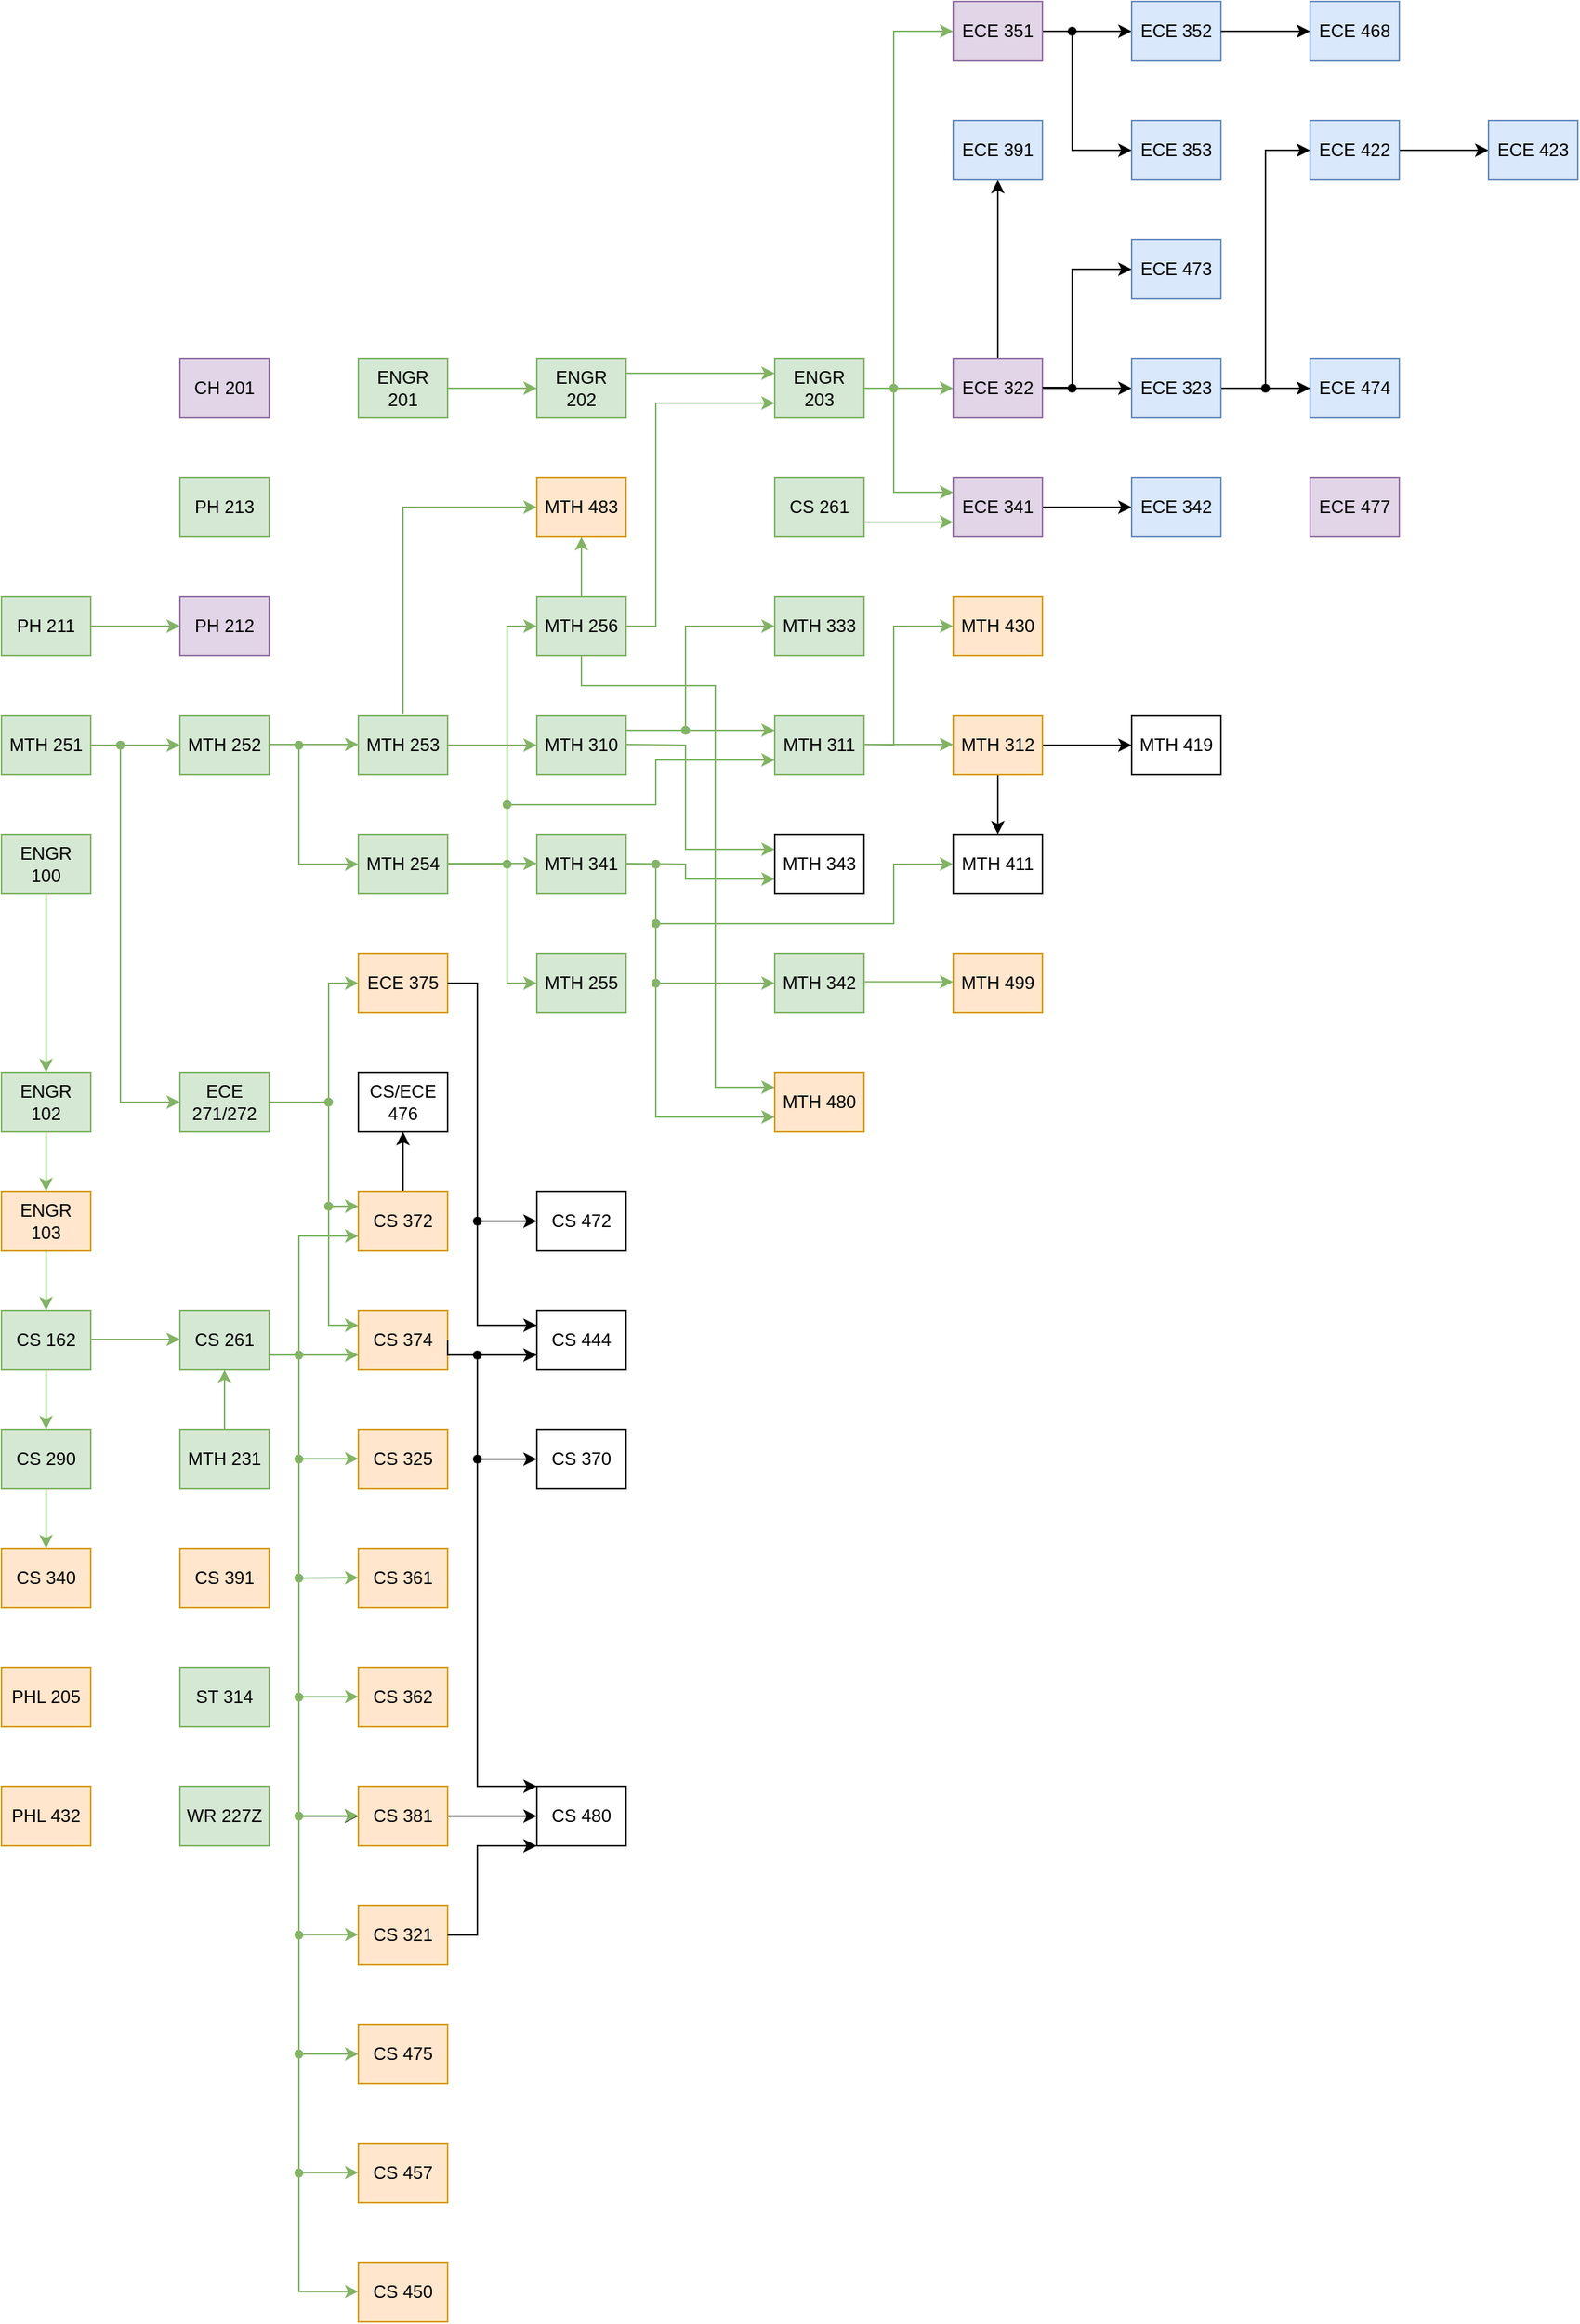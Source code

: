 <mxfile version="24.8.3">
  <diagram name="Page-1" id="l0oU_ryDuvMcpJFFtoJs">
    <mxGraphModel dx="1252" dy="1543" grid="1" gridSize="10" guides="1" tooltips="1" connect="1" arrows="1" fold="1" page="1" pageScale="1" pageWidth="850" pageHeight="1100" math="0" shadow="0">
      <root>
        <mxCell id="0" />
        <mxCell id="1" parent="0" />
        <mxCell id="pHll5_dqEuGhhgP8Clkl-1" value="" style="edgeStyle=orthogonalEdgeStyle;rounded=0;orthogonalLoop=1;jettySize=auto;html=1;fillColor=#d5e8d4;strokeColor=#82b366;" parent="1" source="pHll5_dqEuGhhgP8Clkl-2" target="pHll5_dqEuGhhgP8Clkl-41" edge="1">
          <mxGeometry relative="1" as="geometry" />
        </mxCell>
        <mxCell id="pHll5_dqEuGhhgP8Clkl-2" value="CS 162" style="rounded=0;whiteSpace=wrap;html=1;fillColor=#d5e8d4;strokeColor=#82b366;" parent="1" vertex="1">
          <mxGeometry x="120" y="560" width="60" height="40" as="geometry" />
        </mxCell>
        <mxCell id="pHll5_dqEuGhhgP8Clkl-3" value="" style="edgeStyle=orthogonalEdgeStyle;rounded=0;orthogonalLoop=1;jettySize=auto;html=1;entryX=0;entryY=0.5;entryDx=0;entryDy=0;fillColor=#d5e8d4;strokeColor=#82b366;" parent="1" source="pHll5_dqEuGhhgP8Clkl-4" target="pHll5_dqEuGhhgP8Clkl-45" edge="1">
          <mxGeometry relative="1" as="geometry">
            <Array as="points">
              <mxPoint x="340" y="420" />
              <mxPoint x="340" y="340" />
            </Array>
          </mxGeometry>
        </mxCell>
        <mxCell id="pHll5_dqEuGhhgP8Clkl-4" value="ECE 271/272" style="rounded=0;whiteSpace=wrap;html=1;fillColor=#d5e8d4;strokeColor=#82b366;" parent="1" vertex="1">
          <mxGeometry x="240" y="400" width="60" height="40" as="geometry" />
        </mxCell>
        <mxCell id="pHll5_dqEuGhhgP8Clkl-5" value="MTH 253" style="rounded=0;whiteSpace=wrap;html=1;fillColor=#d5e8d4;strokeColor=#82b366;" parent="1" vertex="1">
          <mxGeometry x="360" y="160" width="60" height="40" as="geometry" />
        </mxCell>
        <mxCell id="pHll5_dqEuGhhgP8Clkl-6" value="MTH 252" style="rounded=0;whiteSpace=wrap;html=1;fillColor=#d5e8d4;strokeColor=#82b366;" parent="1" vertex="1">
          <mxGeometry x="240" y="160" width="60" height="40" as="geometry" />
        </mxCell>
        <mxCell id="pHll5_dqEuGhhgP8Clkl-7" value="MTH 251" style="rounded=0;whiteSpace=wrap;html=1;fillColor=#d5e8d4;strokeColor=#82b366;" parent="1" vertex="1">
          <mxGeometry x="120" y="160" width="60" height="40" as="geometry" />
        </mxCell>
        <mxCell id="pHll5_dqEuGhhgP8Clkl-8" value="MTH 254" style="rounded=0;whiteSpace=wrap;html=1;fillColor=#d5e8d4;strokeColor=#82b366;" parent="1" vertex="1">
          <mxGeometry x="360" y="240" width="60" height="40" as="geometry" />
        </mxCell>
        <mxCell id="pHll5_dqEuGhhgP8Clkl-9" value="MTH 255" style="rounded=0;whiteSpace=wrap;html=1;fillColor=#d5e8d4;strokeColor=#82b366;" parent="1" vertex="1">
          <mxGeometry x="480" y="320" width="60" height="40" as="geometry" />
        </mxCell>
        <mxCell id="pHll5_dqEuGhhgP8Clkl-10" value="" style="edgeStyle=orthogonalEdgeStyle;rounded=0;orthogonalLoop=1;jettySize=auto;html=1;fillColor=#d5e8d4;strokeColor=#82b366;" parent="1" source="pHll5_dqEuGhhgP8Clkl-11" target="pHll5_dqEuGhhgP8Clkl-95" edge="1">
          <mxGeometry relative="1" as="geometry" />
        </mxCell>
        <mxCell id="pHll5_dqEuGhhgP8Clkl-11" value="&lt;div&gt;PH 211&lt;/div&gt;" style="rounded=0;whiteSpace=wrap;html=1;fillColor=#d5e8d4;strokeColor=#82b366;" parent="1" vertex="1">
          <mxGeometry x="120" y="80" width="60" height="40" as="geometry" />
        </mxCell>
        <mxCell id="pHll5_dqEuGhhgP8Clkl-12" value="&lt;div&gt;MTH 311&lt;/div&gt;" style="rounded=0;whiteSpace=wrap;html=1;fillColor=#d5e8d4;strokeColor=#82b366;" parent="1" vertex="1">
          <mxGeometry x="640" y="160" width="60" height="40" as="geometry" />
        </mxCell>
        <mxCell id="pHll5_dqEuGhhgP8Clkl-13" value="MTH 310" style="rounded=0;whiteSpace=wrap;html=1;fillColor=#d5e8d4;strokeColor=#82b366;" parent="1" vertex="1">
          <mxGeometry x="480" y="160" width="60" height="40" as="geometry" />
        </mxCell>
        <mxCell id="pHll5_dqEuGhhgP8Clkl-14" value="" style="edgeStyle=orthogonalEdgeStyle;rounded=0;orthogonalLoop=1;jettySize=auto;html=1;" parent="1" source="pHll5_dqEuGhhgP8Clkl-16" target="pHll5_dqEuGhhgP8Clkl-74" edge="1">
          <mxGeometry relative="1" as="geometry" />
        </mxCell>
        <mxCell id="pHll5_dqEuGhhgP8Clkl-15" value="" style="edgeStyle=orthogonalEdgeStyle;rounded=0;orthogonalLoop=1;jettySize=auto;html=1;" parent="1" source="pHll5_dqEuGhhgP8Clkl-16" target="pHll5_dqEuGhhgP8Clkl-76" edge="1">
          <mxGeometry relative="1" as="geometry" />
        </mxCell>
        <mxCell id="pHll5_dqEuGhhgP8Clkl-16" value="&lt;div&gt;MTH 312&lt;/div&gt;" style="rounded=0;whiteSpace=wrap;html=1;fillColor=#ffe6cc;strokeColor=#d79b00;" parent="1" vertex="1">
          <mxGeometry x="760" y="160" width="60" height="40" as="geometry" />
        </mxCell>
        <mxCell id="pHll5_dqEuGhhgP8Clkl-17" value="" style="endArrow=classic;html=1;rounded=0;exitX=1;exitY=0.5;exitDx=0;exitDy=0;entryX=0;entryY=0.5;entryDx=0;entryDy=0;fillColor=#d5e8d4;strokeColor=#82b366;" parent="1" source="pHll5_dqEuGhhgP8Clkl-7" target="pHll5_dqEuGhhgP8Clkl-6" edge="1">
          <mxGeometry width="50" height="50" relative="1" as="geometry">
            <mxPoint x="430" y="280" as="sourcePoint" />
            <mxPoint x="480" y="230" as="targetPoint" />
          </mxGeometry>
        </mxCell>
        <mxCell id="pHll5_dqEuGhhgP8Clkl-18" value="" style="endArrow=classic;html=1;rounded=0;exitX=1;exitY=0.5;exitDx=0;exitDy=0;entryX=0;entryY=0.5;entryDx=0;entryDy=0;fillColor=#d5e8d4;strokeColor=#82b366;" parent="1" edge="1">
          <mxGeometry width="50" height="50" relative="1" as="geometry">
            <mxPoint x="300" y="179.55" as="sourcePoint" />
            <mxPoint x="360" y="179.55" as="targetPoint" />
          </mxGeometry>
        </mxCell>
        <mxCell id="pHll5_dqEuGhhgP8Clkl-19" value="" style="endArrow=classic;html=1;rounded=0;entryX=0;entryY=0.5;entryDx=0;entryDy=0;fillColor=#d5e8d4;strokeColor=#82b366;" parent="1" source="pHll5_dqEuGhhgP8Clkl-133" target="pHll5_dqEuGhhgP8Clkl-8" edge="1">
          <mxGeometry width="50" height="50" relative="1" as="geometry">
            <mxPoint x="320" y="180" as="sourcePoint" />
            <mxPoint x="260" y="200" as="targetPoint" />
            <Array as="points">
              <mxPoint x="320" y="260" />
            </Array>
          </mxGeometry>
        </mxCell>
        <mxCell id="pHll5_dqEuGhhgP8Clkl-20" value="" style="endArrow=classic;html=1;rounded=0;exitX=1;exitY=0.5;exitDx=0;exitDy=0;entryX=0;entryY=0.5;entryDx=0;entryDy=0;fillColor=#d5e8d4;strokeColor=#82b366;" parent="1" target="pHll5_dqEuGhhgP8Clkl-9" edge="1">
          <mxGeometry width="50" height="50" relative="1" as="geometry">
            <mxPoint x="420" y="259.55" as="sourcePoint" />
            <mxPoint x="480" y="259.55" as="targetPoint" />
            <Array as="points">
              <mxPoint x="460" y="260" />
              <mxPoint x="460" y="340" />
            </Array>
          </mxGeometry>
        </mxCell>
        <mxCell id="pHll5_dqEuGhhgP8Clkl-21" value="" style="endArrow=classic;html=1;rounded=0;exitX=1;exitY=0.5;exitDx=0;exitDy=0;entryX=0;entryY=0.5;entryDx=0;entryDy=0;fillColor=#d5e8d4;strokeColor=#82b366;" parent="1" source="pHll5_dqEuGhhgP8Clkl-5" target="pHll5_dqEuGhhgP8Clkl-13" edge="1">
          <mxGeometry width="50" height="50" relative="1" as="geometry">
            <mxPoint x="390" y="159.09" as="sourcePoint" />
            <mxPoint x="450" y="159.09" as="targetPoint" />
          </mxGeometry>
        </mxCell>
        <mxCell id="pHll5_dqEuGhhgP8Clkl-22" value="" style="endArrow=classic;html=1;rounded=0;exitDx=0;exitDy=0;entryX=0;entryY=0.25;entryDx=0;entryDy=0;fillColor=#d5e8d4;strokeColor=#82b366;" parent="1" source="pHll5_dqEuGhhgP8Clkl-139" target="pHll5_dqEuGhhgP8Clkl-12" edge="1">
          <mxGeometry width="50" height="50" relative="1" as="geometry">
            <mxPoint x="540" y="169.55" as="sourcePoint" />
            <mxPoint x="600" y="169.55" as="targetPoint" />
          </mxGeometry>
        </mxCell>
        <mxCell id="pHll5_dqEuGhhgP8Clkl-23" value="" style="endArrow=classic;html=1;rounded=0;exitX=1;exitY=0.5;exitDx=0;exitDy=0;entryX=0;entryY=0.75;entryDx=0;entryDy=0;fillColor=#d5e8d4;strokeColor=#82b366;" parent="1" source="pHll5_dqEuGhhgP8Clkl-8" target="pHll5_dqEuGhhgP8Clkl-12" edge="1">
          <mxGeometry width="50" height="50" relative="1" as="geometry">
            <mxPoint x="430" y="259.09" as="sourcePoint" />
            <mxPoint x="490" y="259.09" as="targetPoint" />
            <Array as="points">
              <mxPoint x="460" y="260" />
              <mxPoint x="460" y="220" />
              <mxPoint x="560" y="220" />
              <mxPoint x="560" y="190" />
            </Array>
          </mxGeometry>
        </mxCell>
        <mxCell id="pHll5_dqEuGhhgP8Clkl-24" value="" style="endArrow=classic;html=1;rounded=0;exitX=1;exitY=0.5;exitDx=0;exitDy=0;entryX=0;entryY=0.5;entryDx=0;entryDy=0;fillColor=#d5e8d4;strokeColor=#82b366;" parent="1" edge="1">
          <mxGeometry width="50" height="50" relative="1" as="geometry">
            <mxPoint x="700" y="179.55" as="sourcePoint" />
            <mxPoint x="760" y="179.55" as="targetPoint" />
          </mxGeometry>
        </mxCell>
        <mxCell id="pHll5_dqEuGhhgP8Clkl-25" value="MTH 341" style="rounded=0;whiteSpace=wrap;html=1;fillColor=#d5e8d4;strokeColor=#82b366;" parent="1" vertex="1">
          <mxGeometry x="480" y="240" width="60" height="40" as="geometry" />
        </mxCell>
        <mxCell id="pHll5_dqEuGhhgP8Clkl-26" value="MTH 342" style="rounded=0;whiteSpace=wrap;html=1;fillColor=#d5e8d4;strokeColor=#82b366;" parent="1" vertex="1">
          <mxGeometry x="640" y="320" width="60" height="40" as="geometry" />
        </mxCell>
        <mxCell id="pHll5_dqEuGhhgP8Clkl-28" value="" style="endArrow=classic;html=1;rounded=0;exitX=1;exitY=0.5;exitDx=0;exitDy=0;entryX=0;entryY=0.5;entryDx=0;entryDy=0;fillColor=#d5e8d4;strokeColor=#82b366;" parent="1" edge="1">
          <mxGeometry width="50" height="50" relative="1" as="geometry">
            <mxPoint x="420" y="259.55" as="sourcePoint" />
            <mxPoint x="480" y="259.55" as="targetPoint" />
          </mxGeometry>
        </mxCell>
        <mxCell id="pHll5_dqEuGhhgP8Clkl-29" value="" style="endArrow=classic;html=1;rounded=0;exitX=1;exitY=0.5;exitDx=0;exitDy=0;entryX=0;entryY=0.75;entryDx=0;entryDy=0;fillColor=#d5e8d4;strokeColor=#82b366;" parent="1" edge="1">
          <mxGeometry width="50" height="50" relative="1" as="geometry">
            <mxPoint x="540" y="259.55" as="sourcePoint" />
            <mxPoint x="640.0" y="270" as="targetPoint" />
            <Array as="points">
              <mxPoint x="580" y="260" />
              <mxPoint x="580" y="270" />
            </Array>
          </mxGeometry>
        </mxCell>
        <mxCell id="pHll5_dqEuGhhgP8Clkl-30" value="" style="endArrow=classic;html=1;rounded=0;exitDx=0;exitDy=0;entryX=0;entryY=0.5;entryDx=0;entryDy=0;fillColor=#d5e8d4;strokeColor=#82b366;" parent="1" source="pHll5_dqEuGhhgP8Clkl-138" target="pHll5_dqEuGhhgP8Clkl-26" edge="1">
          <mxGeometry width="50" height="50" relative="1" as="geometry">
            <mxPoint x="540" y="259.55" as="sourcePoint" />
            <mxPoint x="600" y="259.55" as="targetPoint" />
            <Array as="points">
              <mxPoint x="560" y="260" />
              <mxPoint x="560" y="340" />
            </Array>
          </mxGeometry>
        </mxCell>
        <mxCell id="pHll5_dqEuGhhgP8Clkl-31" value="" style="endArrow=classic;html=1;rounded=0;exitX=1;exitY=0.5;exitDx=0;exitDy=0;entryX=0;entryY=0.25;entryDx=0;entryDy=0;fillColor=#d5e8d4;strokeColor=#82b366;" parent="1" edge="1">
          <mxGeometry width="50" height="50" relative="1" as="geometry">
            <mxPoint x="540" y="179.55" as="sourcePoint" />
            <mxPoint x="640.0" y="250" as="targetPoint" />
            <Array as="points">
              <mxPoint x="580" y="180" />
              <mxPoint x="580" y="250" />
            </Array>
          </mxGeometry>
        </mxCell>
        <mxCell id="pHll5_dqEuGhhgP8Clkl-32" value="" style="endArrow=classic;html=1;rounded=0;exitX=1;exitY=0.25;exitDx=0;exitDy=0;entryX=0;entryY=0.5;entryDx=0;entryDy=0;fillColor=#d5e8d4;strokeColor=#82b366;" parent="1" source="pHll5_dqEuGhhgP8Clkl-13" target="pHll5_dqEuGhhgP8Clkl-33" edge="1">
          <mxGeometry width="50" height="50" relative="1" as="geometry">
            <mxPoint x="540" y="99.55" as="sourcePoint" />
            <mxPoint x="600" y="99.55" as="targetPoint" />
            <Array as="points">
              <mxPoint x="580" y="170" />
              <mxPoint x="580" y="100" />
            </Array>
          </mxGeometry>
        </mxCell>
        <mxCell id="pHll5_dqEuGhhgP8Clkl-33" value="MTH 333" style="rounded=0;whiteSpace=wrap;html=1;fillColor=#d5e8d4;strokeColor=#82b366;" parent="1" vertex="1">
          <mxGeometry x="640" y="80" width="60" height="40" as="geometry" />
        </mxCell>
        <mxCell id="pHll5_dqEuGhhgP8Clkl-34" value="ENGR 100" style="rounded=0;whiteSpace=wrap;html=1;fillColor=#d5e8d4;strokeColor=#82b366;" parent="1" vertex="1">
          <mxGeometry x="120" y="240" width="60" height="40" as="geometry" />
        </mxCell>
        <mxCell id="pHll5_dqEuGhhgP8Clkl-35" value="ENGR 102" style="rounded=0;whiteSpace=wrap;html=1;fillColor=#d5e8d4;strokeColor=#82b366;" parent="1" vertex="1">
          <mxGeometry x="120" y="400" width="60" height="40" as="geometry" />
        </mxCell>
        <mxCell id="pHll5_dqEuGhhgP8Clkl-36" value="ENGR 103" style="rounded=0;whiteSpace=wrap;html=1;fillColor=#ffe6cc;strokeColor=#d79b00;" parent="1" vertex="1">
          <mxGeometry x="120" y="480" width="60" height="40" as="geometry" />
        </mxCell>
        <mxCell id="pHll5_dqEuGhhgP8Clkl-37" value="" style="endArrow=classic;html=1;rounded=0;exitX=0.5;exitY=1;exitDx=0;exitDy=0;entryX=0.5;entryY=0;entryDx=0;entryDy=0;fillColor=#d5e8d4;strokeColor=#82b366;" parent="1" source="pHll5_dqEuGhhgP8Clkl-34" target="pHll5_dqEuGhhgP8Clkl-35" edge="1">
          <mxGeometry width="50" height="50" relative="1" as="geometry">
            <mxPoint x="240" y="330" as="sourcePoint" />
            <mxPoint x="290" y="280" as="targetPoint" />
          </mxGeometry>
        </mxCell>
        <mxCell id="pHll5_dqEuGhhgP8Clkl-38" value="" style="endArrow=classic;html=1;rounded=0;exitX=0.5;exitY=1;exitDx=0;exitDy=0;entryX=0.5;entryY=0;entryDx=0;entryDy=0;fillColor=#d5e8d4;strokeColor=#82b366;" parent="1" source="pHll5_dqEuGhhgP8Clkl-35" target="pHll5_dqEuGhhgP8Clkl-36" edge="1">
          <mxGeometry width="50" height="50" relative="1" as="geometry">
            <mxPoint x="180" y="410" as="sourcePoint" />
            <mxPoint x="180" y="450" as="targetPoint" />
          </mxGeometry>
        </mxCell>
        <mxCell id="pHll5_dqEuGhhgP8Clkl-39" value="" style="endArrow=classic;html=1;rounded=0;exitX=0.5;exitY=1;exitDx=0;exitDy=0;entryX=0.5;entryY=0;entryDx=0;entryDy=0;fillColor=#d5e8d4;strokeColor=#82b366;" parent="1" source="pHll5_dqEuGhhgP8Clkl-36" target="pHll5_dqEuGhhgP8Clkl-2" edge="1">
          <mxGeometry width="50" height="50" relative="1" as="geometry">
            <mxPoint x="180" y="500" as="sourcePoint" />
            <mxPoint x="180" y="540" as="targetPoint" />
          </mxGeometry>
        </mxCell>
        <mxCell id="pHll5_dqEuGhhgP8Clkl-40" value="" style="edgeStyle=orthogonalEdgeStyle;rounded=0;orthogonalLoop=1;jettySize=auto;html=1;fillColor=#d5e8d4;strokeColor=#82b366;" parent="1" source="pHll5_dqEuGhhgP8Clkl-41" target="pHll5_dqEuGhhgP8Clkl-47" edge="1">
          <mxGeometry relative="1" as="geometry" />
        </mxCell>
        <mxCell id="pHll5_dqEuGhhgP8Clkl-41" value="CS 290" style="rounded=0;whiteSpace=wrap;html=1;fillColor=#d5e8d4;strokeColor=#82b366;" parent="1" vertex="1">
          <mxGeometry x="120" y="640" width="60" height="40" as="geometry" />
        </mxCell>
        <mxCell id="pHll5_dqEuGhhgP8Clkl-42" value="CS 261" style="rounded=0;whiteSpace=wrap;html=1;fillColor=#d5e8d4;strokeColor=#82b366;" parent="1" vertex="1">
          <mxGeometry x="240" y="560" width="60" height="40" as="geometry" />
        </mxCell>
        <mxCell id="pHll5_dqEuGhhgP8Clkl-43" value="" style="endArrow=classic;html=1;rounded=0;exitX=0.5;exitY=1;exitDx=0;exitDy=0;entryX=0;entryY=0.5;entryDx=0;entryDy=0;fillColor=#d5e8d4;strokeColor=#82b366;" parent="1" edge="1">
          <mxGeometry width="50" height="50" relative="1" as="geometry">
            <mxPoint x="180" y="579.55" as="sourcePoint" />
            <mxPoint x="240" y="579.55" as="targetPoint" />
          </mxGeometry>
        </mxCell>
        <mxCell id="pHll5_dqEuGhhgP8Clkl-44" value="" style="endArrow=classic;html=1;rounded=0;exitDx=0;exitDy=0;entryX=0;entryY=0.5;entryDx=0;entryDy=0;fillColor=#d5e8d4;strokeColor=#82b366;" parent="1" source="pHll5_dqEuGhhgP8Clkl-140" target="pHll5_dqEuGhhgP8Clkl-4" edge="1">
          <mxGeometry width="50" height="50" relative="1" as="geometry">
            <mxPoint x="180" y="179.55" as="sourcePoint" />
            <mxPoint x="240" y="179.55" as="targetPoint" />
            <Array as="points">
              <mxPoint x="200" y="180" />
              <mxPoint x="200" y="420" />
            </Array>
          </mxGeometry>
        </mxCell>
        <mxCell id="pHll5_dqEuGhhgP8Clkl-45" value="ECE 375" style="rounded=0;whiteSpace=wrap;html=1;fillColor=#ffe6cc;strokeColor=#d79b00;" parent="1" vertex="1">
          <mxGeometry x="360" y="320" width="60" height="40" as="geometry" />
        </mxCell>
        <mxCell id="pHll5_dqEuGhhgP8Clkl-46" value="MTH 231" style="rounded=0;whiteSpace=wrap;html=1;fillColor=#d5e8d4;strokeColor=#82b366;" parent="1" vertex="1">
          <mxGeometry x="240" y="640" width="60" height="40" as="geometry" />
        </mxCell>
        <mxCell id="pHll5_dqEuGhhgP8Clkl-47" value="&lt;div&gt;CS 340&lt;/div&gt;" style="rounded=0;whiteSpace=wrap;html=1;fillColor=#ffe6cc;strokeColor=#d79b00;" parent="1" vertex="1">
          <mxGeometry x="120" y="720" width="60" height="40" as="geometry" />
        </mxCell>
        <mxCell id="pHll5_dqEuGhhgP8Clkl-48" value="&lt;div&gt;CS 325&lt;/div&gt;" style="rounded=0;whiteSpace=wrap;html=1;fillColor=#ffe6cc;strokeColor=#d79b00;" parent="1" vertex="1">
          <mxGeometry x="360" y="640" width="60" height="40" as="geometry" />
        </mxCell>
        <mxCell id="pHll5_dqEuGhhgP8Clkl-49" value="" style="edgeStyle=orthogonalEdgeStyle;rounded=0;orthogonalLoop=1;jettySize=auto;html=1;" parent="1" source="pHll5_dqEuGhhgP8Clkl-50" target="pHll5_dqEuGhhgP8Clkl-55" edge="1">
          <mxGeometry relative="1" as="geometry">
            <Array as="points">
              <mxPoint x="470" y="590" />
              <mxPoint x="470" y="590" />
            </Array>
          </mxGeometry>
        </mxCell>
        <mxCell id="pHll5_dqEuGhhgP8Clkl-50" value="&lt;div&gt;CS 374&lt;/div&gt;" style="rounded=0;whiteSpace=wrap;html=1;fillColor=#ffe6cc;strokeColor=#d79b00;" parent="1" vertex="1">
          <mxGeometry x="360" y="560" width="60" height="40" as="geometry" />
        </mxCell>
        <mxCell id="pHll5_dqEuGhhgP8Clkl-51" value="" style="endArrow=classic;html=1;rounded=0;exitDx=0;exitDy=0;entryX=0;entryY=0.25;entryDx=0;entryDy=0;fillColor=#d5e8d4;strokeColor=#82b366;" parent="1" source="pHll5_dqEuGhhgP8Clkl-167" target="pHll5_dqEuGhhgP8Clkl-50" edge="1">
          <mxGeometry width="50" height="50" relative="1" as="geometry">
            <mxPoint x="300" y="420" as="sourcePoint" />
            <mxPoint x="360" y="500.45" as="targetPoint" />
            <Array as="points">
              <mxPoint x="340" y="420" />
              <mxPoint x="340" y="570" />
            </Array>
          </mxGeometry>
        </mxCell>
        <mxCell id="pHll5_dqEuGhhgP8Clkl-52" value="" style="endArrow=classic;html=1;rounded=0;entryX=0;entryY=0.75;entryDx=0;entryDy=0;fillColor=#d5e8d4;strokeColor=#82b366;" parent="1" target="pHll5_dqEuGhhgP8Clkl-50" edge="1">
          <mxGeometry width="50" height="50" relative="1" as="geometry">
            <mxPoint x="300" y="590" as="sourcePoint" />
            <mxPoint x="580" y="490" as="targetPoint" />
            <Array as="points">
              <mxPoint x="340" y="590" />
            </Array>
          </mxGeometry>
        </mxCell>
        <mxCell id="pHll5_dqEuGhhgP8Clkl-53" value="&lt;div&gt;CS 361&lt;/div&gt;" style="rounded=0;whiteSpace=wrap;html=1;fillColor=#ffe6cc;strokeColor=#d79b00;" parent="1" vertex="1">
          <mxGeometry x="360" y="720" width="60" height="40" as="geometry" />
        </mxCell>
        <mxCell id="pHll5_dqEuGhhgP8Clkl-54" value="&lt;div&gt;CS 362&lt;/div&gt;" style="rounded=0;whiteSpace=wrap;html=1;fillColor=#ffe6cc;strokeColor=#d79b00;" parent="1" vertex="1">
          <mxGeometry x="360" y="800" width="60" height="40" as="geometry" />
        </mxCell>
        <mxCell id="pHll5_dqEuGhhgP8Clkl-55" value="CS 444" style="whiteSpace=wrap;html=1;rounded=0;" parent="1" vertex="1">
          <mxGeometry x="480" y="560" width="60" height="40" as="geometry" />
        </mxCell>
        <mxCell id="pHll5_dqEuGhhgP8Clkl-56" value="" style="edgeStyle=orthogonalEdgeStyle;rounded=0;orthogonalLoop=1;jettySize=auto;html=1;entryX=0;entryY=0.25;entryDx=0;entryDy=0;exitDx=0;exitDy=0;" parent="1" source="pHll5_dqEuGhhgP8Clkl-141" target="pHll5_dqEuGhhgP8Clkl-55" edge="1">
          <mxGeometry relative="1" as="geometry">
            <mxPoint x="440" y="430" as="sourcePoint" />
            <mxPoint x="490" y="590" as="targetPoint" />
            <Array as="points">
              <mxPoint x="440" y="340" />
              <mxPoint x="440" y="570" />
            </Array>
          </mxGeometry>
        </mxCell>
        <mxCell id="pHll5_dqEuGhhgP8Clkl-57" value="" style="endArrow=classic;html=1;rounded=0;exitX=0.5;exitY=0;exitDx=0;exitDy=0;entryX=0.5;entryY=1;entryDx=0;entryDy=0;fillColor=#d5e8d4;strokeColor=#82b366;" parent="1" source="pHll5_dqEuGhhgP8Clkl-46" target="pHll5_dqEuGhhgP8Clkl-42" edge="1">
          <mxGeometry width="50" height="50" relative="1" as="geometry">
            <mxPoint x="420" y="630" as="sourcePoint" />
            <mxPoint x="470" y="580" as="targetPoint" />
          </mxGeometry>
        </mxCell>
        <mxCell id="pHll5_dqEuGhhgP8Clkl-58" value="" style="edgeStyle=orthogonalEdgeStyle;rounded=0;orthogonalLoop=1;jettySize=auto;html=1;" parent="1" source="pHll5_dqEuGhhgP8Clkl-59" target="pHll5_dqEuGhhgP8Clkl-127" edge="1">
          <mxGeometry relative="1" as="geometry" />
        </mxCell>
        <mxCell id="pHll5_dqEuGhhgP8Clkl-59" value="&lt;div&gt;CS 372&lt;/div&gt;" style="rounded=0;whiteSpace=wrap;html=1;fillColor=#ffe6cc;strokeColor=#d79b00;" parent="1" vertex="1">
          <mxGeometry x="360" y="480" width="60" height="40" as="geometry" />
        </mxCell>
        <mxCell id="pHll5_dqEuGhhgP8Clkl-60" value="" style="endArrow=classic;html=1;rounded=0;entryX=0;entryY=0.75;entryDx=0;entryDy=0;fillColor=#d5e8d4;strokeColor=#82b366;" parent="1" target="pHll5_dqEuGhhgP8Clkl-59" edge="1">
          <mxGeometry width="50" height="50" relative="1" as="geometry">
            <mxPoint x="320" y="590" as="sourcePoint" />
            <mxPoint x="360" y="590" as="targetPoint" />
            <Array as="points">
              <mxPoint x="320" y="510" />
            </Array>
          </mxGeometry>
        </mxCell>
        <mxCell id="pHll5_dqEuGhhgP8Clkl-61" value="" style="edgeStyle=orthogonalEdgeStyle;rounded=0;orthogonalLoop=1;jettySize=auto;html=1;" parent="1" source="pHll5_dqEuGhhgP8Clkl-62" target="pHll5_dqEuGhhgP8Clkl-71" edge="1">
          <mxGeometry relative="1" as="geometry" />
        </mxCell>
        <mxCell id="pHll5_dqEuGhhgP8Clkl-62" value="&lt;div&gt;CS 381&lt;/div&gt;" style="rounded=0;whiteSpace=wrap;html=1;fillColor=#ffe6cc;strokeColor=#d79b00;" parent="1" vertex="1">
          <mxGeometry x="360" y="880" width="60" height="40" as="geometry" />
        </mxCell>
        <mxCell id="pHll5_dqEuGhhgP8Clkl-63" value="&lt;div&gt;CS 391&lt;/div&gt;" style="rounded=0;whiteSpace=wrap;html=1;fillColor=#ffe6cc;strokeColor=#d79b00;" parent="1" vertex="1">
          <mxGeometry x="240" y="720" width="60" height="40" as="geometry" />
        </mxCell>
        <mxCell id="pHll5_dqEuGhhgP8Clkl-64" value="&lt;div&gt;ST 314&lt;br&gt;&lt;/div&gt;" style="rounded=0;whiteSpace=wrap;html=1;fillColor=#d5e8d4;strokeColor=#82b366;" parent="1" vertex="1">
          <mxGeometry x="240" y="800" width="60" height="40" as="geometry" />
        </mxCell>
        <mxCell id="pHll5_dqEuGhhgP8Clkl-65" value="WR 227Z" style="rounded=0;whiteSpace=wrap;html=1;fillColor=#d5e8d4;strokeColor=#82b366;" parent="1" vertex="1">
          <mxGeometry x="240" y="880" width="60" height="40" as="geometry" />
        </mxCell>
        <mxCell id="pHll5_dqEuGhhgP8Clkl-66" value="&lt;div&gt;CS 321&lt;/div&gt;" style="rounded=0;whiteSpace=wrap;html=1;fillColor=#ffe6cc;strokeColor=#d79b00;" parent="1" vertex="1">
          <mxGeometry x="360" y="960" width="60" height="40" as="geometry" />
        </mxCell>
        <mxCell id="pHll5_dqEuGhhgP8Clkl-67" value="CS 370" style="whiteSpace=wrap;html=1;rounded=0;" parent="1" vertex="1">
          <mxGeometry x="480" y="640" width="60" height="40" as="geometry" />
        </mxCell>
        <mxCell id="pHll5_dqEuGhhgP8Clkl-68" value="" style="edgeStyle=orthogonalEdgeStyle;rounded=0;orthogonalLoop=1;jettySize=auto;html=1;exitX=1;exitY=0.5;exitDx=0;exitDy=0;entryX=0;entryY=0.5;entryDx=0;entryDy=0;" parent="1" source="pHll5_dqEuGhhgP8Clkl-50" target="pHll5_dqEuGhhgP8Clkl-67" edge="1">
          <mxGeometry relative="1" as="geometry">
            <mxPoint x="430" y="600" as="sourcePoint" />
            <mxPoint x="490" y="600" as="targetPoint" />
            <Array as="points">
              <mxPoint x="420" y="590" />
              <mxPoint x="440" y="590" />
              <mxPoint x="440" y="660" />
            </Array>
          </mxGeometry>
        </mxCell>
        <mxCell id="pHll5_dqEuGhhgP8Clkl-69" value="CS 472" style="whiteSpace=wrap;html=1;rounded=0;" parent="1" vertex="1">
          <mxGeometry x="480" y="480" width="60" height="40" as="geometry" />
        </mxCell>
        <mxCell id="pHll5_dqEuGhhgP8Clkl-70" value="" style="edgeStyle=orthogonalEdgeStyle;rounded=0;orthogonalLoop=1;jettySize=auto;html=1;entryX=0;entryY=0.5;entryDx=0;entryDy=0;exitX=1;exitY=0.5;exitDx=0;exitDy=0;" parent="1" source="pHll5_dqEuGhhgP8Clkl-45" target="pHll5_dqEuGhhgP8Clkl-69" edge="1">
          <mxGeometry relative="1" as="geometry">
            <mxPoint x="420" y="420" as="sourcePoint" />
            <mxPoint x="480" y="570" as="targetPoint" />
            <Array as="points">
              <mxPoint x="440" y="340" />
              <mxPoint x="440" y="500" />
            </Array>
          </mxGeometry>
        </mxCell>
        <mxCell id="pHll5_dqEuGhhgP8Clkl-71" value="&lt;div&gt;CS 480&lt;/div&gt;" style="rounded=0;whiteSpace=wrap;html=1;" parent="1" vertex="1">
          <mxGeometry x="480" y="880" width="60" height="40" as="geometry" />
        </mxCell>
        <mxCell id="pHll5_dqEuGhhgP8Clkl-72" value="" style="edgeStyle=orthogonalEdgeStyle;rounded=0;orthogonalLoop=1;jettySize=auto;html=1;exitX=1;exitY=0.5;exitDx=0;exitDy=0;entryX=0;entryY=1;entryDx=0;entryDy=0;" parent="1" source="pHll5_dqEuGhhgP8Clkl-66" target="pHll5_dqEuGhhgP8Clkl-71" edge="1">
          <mxGeometry relative="1" as="geometry">
            <mxPoint x="430" y="910" as="sourcePoint" />
            <mxPoint x="490" y="910" as="targetPoint" />
            <Array as="points">
              <mxPoint x="440" y="980" />
              <mxPoint x="440" y="920" />
            </Array>
          </mxGeometry>
        </mxCell>
        <mxCell id="pHll5_dqEuGhhgP8Clkl-73" value="" style="edgeStyle=orthogonalEdgeStyle;rounded=0;orthogonalLoop=1;jettySize=auto;html=1;entryX=0;entryY=0;entryDx=0;entryDy=0;" parent="1" source="pHll5_dqEuGhhgP8Clkl-161" target="pHll5_dqEuGhhgP8Clkl-71" edge="1">
          <mxGeometry relative="1" as="geometry">
            <mxPoint x="420" y="589.091" as="sourcePoint" />
            <mxPoint x="490" y="910" as="targetPoint" />
            <Array as="points">
              <mxPoint x="440" y="589" />
              <mxPoint x="440" y="880" />
            </Array>
          </mxGeometry>
        </mxCell>
        <mxCell id="pHll5_dqEuGhhgP8Clkl-74" value="&lt;div&gt;MTH 411&lt;br&gt;&lt;/div&gt;" style="rounded=0;whiteSpace=wrap;html=1;" parent="1" vertex="1">
          <mxGeometry x="760" y="240" width="60" height="40" as="geometry" />
        </mxCell>
        <mxCell id="pHll5_dqEuGhhgP8Clkl-75" value="" style="endArrow=classic;html=1;rounded=0;exitX=1;exitY=0.5;exitDx=0;exitDy=0;entryX=0;entryY=0.5;entryDx=0;entryDy=0;fillColor=#d5e8d4;strokeColor=#82b366;" parent="1" target="pHll5_dqEuGhhgP8Clkl-74" edge="1">
          <mxGeometry width="50" height="50" relative="1" as="geometry">
            <mxPoint x="540" y="260" as="sourcePoint" />
            <mxPoint x="600" y="340.45" as="targetPoint" />
            <Array as="points">
              <mxPoint x="560" y="260.45" />
              <mxPoint x="560" y="300" />
              <mxPoint x="720" y="300" />
              <mxPoint x="720" y="260" />
            </Array>
          </mxGeometry>
        </mxCell>
        <mxCell id="pHll5_dqEuGhhgP8Clkl-76" value="&lt;div&gt;MTH 419&lt;/div&gt;" style="rounded=0;whiteSpace=wrap;html=1;" parent="1" vertex="1">
          <mxGeometry x="880" y="160" width="60" height="40" as="geometry" />
        </mxCell>
        <mxCell id="pHll5_dqEuGhhgP8Clkl-77" value="" style="edgeStyle=orthogonalEdgeStyle;rounded=0;orthogonalLoop=1;jettySize=auto;html=1;entryX=0;entryY=0.25;entryDx=0;entryDy=0;fillColor=#d5e8d4;strokeColor=#82b366;" parent="1" source="pHll5_dqEuGhhgP8Clkl-79" target="pHll5_dqEuGhhgP8Clkl-85" edge="1">
          <mxGeometry relative="1" as="geometry">
            <Array as="points">
              <mxPoint x="510" y="140" />
              <mxPoint x="600" y="140" />
              <mxPoint x="600" y="410" />
            </Array>
          </mxGeometry>
        </mxCell>
        <mxCell id="pHll5_dqEuGhhgP8Clkl-78" value="" style="edgeStyle=orthogonalEdgeStyle;rounded=0;orthogonalLoop=1;jettySize=auto;html=1;fillColor=#d5e8d4;strokeColor=#82b366;" parent="1" source="pHll5_dqEuGhhgP8Clkl-79" target="pHll5_dqEuGhhgP8Clkl-81" edge="1">
          <mxGeometry relative="1" as="geometry" />
        </mxCell>
        <mxCell id="pHll5_dqEuGhhgP8Clkl-79" value="MTH 256" style="rounded=0;whiteSpace=wrap;html=1;fillColor=#d5e8d4;strokeColor=#82b366;" parent="1" vertex="1">
          <mxGeometry x="480" y="80" width="60" height="40" as="geometry" />
        </mxCell>
        <mxCell id="pHll5_dqEuGhhgP8Clkl-80" value="" style="endArrow=classic;html=1;rounded=0;exitDx=0;exitDy=0;entryX=0;entryY=0.5;entryDx=0;entryDy=0;fillColor=#d5e8d4;strokeColor=#82b366;" parent="1" source="pHll5_dqEuGhhgP8Clkl-135" edge="1">
          <mxGeometry width="50" height="50" relative="1" as="geometry">
            <mxPoint x="420" y="100" as="sourcePoint" />
            <mxPoint x="480" y="100" as="targetPoint" />
            <Array as="points">
              <mxPoint x="460" y="100" />
            </Array>
          </mxGeometry>
        </mxCell>
        <mxCell id="pHll5_dqEuGhhgP8Clkl-81" value="MTH 483" style="rounded=0;whiteSpace=wrap;html=1;fillColor=#ffe6cc;strokeColor=#d79b00;" parent="1" vertex="1">
          <mxGeometry x="480" width="60" height="40" as="geometry" />
        </mxCell>
        <mxCell id="pHll5_dqEuGhhgP8Clkl-82" value="" style="endArrow=classic;html=1;rounded=0;exitX=1;exitY=0.5;exitDx=0;exitDy=0;entryX=0;entryY=0.5;entryDx=0;entryDy=0;fillColor=#d5e8d4;strokeColor=#82b366;" parent="1" target="pHll5_dqEuGhhgP8Clkl-81" edge="1">
          <mxGeometry width="50" height="50" relative="1" as="geometry">
            <mxPoint x="390" y="159" as="sourcePoint" />
            <mxPoint x="450" y="159" as="targetPoint" />
            <Array as="points">
              <mxPoint x="390" y="20" />
            </Array>
          </mxGeometry>
        </mxCell>
        <mxCell id="pHll5_dqEuGhhgP8Clkl-83" value="" style="endArrow=classic;html=1;rounded=0;exitX=1;exitY=0.5;exitDx=0;exitDy=0;fillColor=#d5e8d4;strokeColor=#82b366;" parent="1" edge="1">
          <mxGeometry width="50" height="50" relative="1" as="geometry">
            <mxPoint x="700" y="179.5" as="sourcePoint" />
            <mxPoint x="760" y="100" as="targetPoint" />
            <Array as="points">
              <mxPoint x="720" y="180" />
              <mxPoint x="720" y="100" />
            </Array>
          </mxGeometry>
        </mxCell>
        <mxCell id="pHll5_dqEuGhhgP8Clkl-84" value="&lt;div&gt;MTH 430&lt;br&gt;&lt;/div&gt;" style="rounded=0;whiteSpace=wrap;html=1;fillColor=#ffe6cc;strokeColor=#d79b00;" parent="1" vertex="1">
          <mxGeometry x="760" y="80" width="60" height="40" as="geometry" />
        </mxCell>
        <mxCell id="pHll5_dqEuGhhgP8Clkl-85" value="MTH 480" style="rounded=0;whiteSpace=wrap;html=1;fillColor=#ffe6cc;strokeColor=#d79b00;" parent="1" vertex="1">
          <mxGeometry x="640" y="400" width="60" height="40" as="geometry" />
        </mxCell>
        <mxCell id="pHll5_dqEuGhhgP8Clkl-86" value="" style="endArrow=classic;html=1;rounded=0;exitDx=0;exitDy=0;entryX=0;entryY=0.75;entryDx=0;entryDy=0;fillColor=#d5e8d4;strokeColor=#82b366;" parent="1" source="pHll5_dqEuGhhgP8Clkl-137" target="pHll5_dqEuGhhgP8Clkl-85" edge="1">
          <mxGeometry width="50" height="50" relative="1" as="geometry">
            <mxPoint x="540" y="260" as="sourcePoint" />
            <mxPoint x="640" y="340.45" as="targetPoint" />
            <Array as="points">
              <mxPoint x="560" y="260.45" />
              <mxPoint x="560" y="430" />
            </Array>
          </mxGeometry>
        </mxCell>
        <mxCell id="pHll5_dqEuGhhgP8Clkl-87" value="" style="edgeStyle=orthogonalEdgeStyle;rounded=0;orthogonalLoop=1;jettySize=auto;html=1;fillColor=#d5e8d4;strokeColor=#82b366;" parent="1" source="pHll5_dqEuGhhgP8Clkl-88" target="pHll5_dqEuGhhgP8Clkl-90" edge="1">
          <mxGeometry relative="1" as="geometry" />
        </mxCell>
        <mxCell id="pHll5_dqEuGhhgP8Clkl-88" value="ENGR 201" style="rounded=0;whiteSpace=wrap;html=1;fillColor=#d5e8d4;strokeColor=#82b366;" parent="1" vertex="1">
          <mxGeometry x="360" y="-80" width="60" height="40" as="geometry" />
        </mxCell>
        <mxCell id="pHll5_dqEuGhhgP8Clkl-89" value="" style="edgeStyle=orthogonalEdgeStyle;rounded=0;orthogonalLoop=1;jettySize=auto;html=1;fillColor=#d5e8d4;strokeColor=#82b366;" parent="1" source="pHll5_dqEuGhhgP8Clkl-90" target="pHll5_dqEuGhhgP8Clkl-92" edge="1">
          <mxGeometry relative="1" as="geometry">
            <Array as="points">
              <mxPoint x="560" y="-70" />
              <mxPoint x="560" y="-70" />
            </Array>
          </mxGeometry>
        </mxCell>
        <mxCell id="pHll5_dqEuGhhgP8Clkl-90" value="ENGR 202" style="rounded=0;whiteSpace=wrap;html=1;fillColor=#d5e8d4;strokeColor=#82b366;" parent="1" vertex="1">
          <mxGeometry x="480" y="-80" width="60" height="40" as="geometry" />
        </mxCell>
        <mxCell id="pHll5_dqEuGhhgP8Clkl-91" value="" style="edgeStyle=orthogonalEdgeStyle;rounded=0;orthogonalLoop=1;jettySize=auto;html=1;fillColor=#d5e8d4;strokeColor=#82b366;" parent="1" source="pHll5_dqEuGhhgP8Clkl-92" target="pHll5_dqEuGhhgP8Clkl-99" edge="1">
          <mxGeometry relative="1" as="geometry" />
        </mxCell>
        <mxCell id="pHll5_dqEuGhhgP8Clkl-92" value="ENGR 203" style="rounded=0;whiteSpace=wrap;html=1;fillColor=#d5e8d4;strokeColor=#82b366;" parent="1" vertex="1">
          <mxGeometry x="640" y="-80" width="60" height="40" as="geometry" />
        </mxCell>
        <mxCell id="pHll5_dqEuGhhgP8Clkl-93" value="" style="endArrow=classic;html=1;rounded=0;exitX=1;exitY=0.5;exitDx=0;exitDy=0;entryX=0;entryY=0.75;entryDx=0;entryDy=0;fillColor=#d5e8d4;strokeColor=#82b366;" parent="1" source="pHll5_dqEuGhhgP8Clkl-79" target="pHll5_dqEuGhhgP8Clkl-92" edge="1">
          <mxGeometry width="50" height="50" relative="1" as="geometry">
            <mxPoint x="370" y="140" as="sourcePoint" />
            <mxPoint x="420" y="90" as="targetPoint" />
            <Array as="points">
              <mxPoint x="560" y="100" />
              <mxPoint x="560" y="-50" />
              <mxPoint x="600" y="-50" />
            </Array>
          </mxGeometry>
        </mxCell>
        <mxCell id="pHll5_dqEuGhhgP8Clkl-94" value="CH 201" style="rounded=0;whiteSpace=wrap;html=1;fillColor=#e1d5e7;strokeColor=#9673a6;" parent="1" vertex="1">
          <mxGeometry x="240" y="-80" width="60" height="40" as="geometry" />
        </mxCell>
        <mxCell id="pHll5_dqEuGhhgP8Clkl-95" value="PH 212" style="rounded=0;whiteSpace=wrap;html=1;fillColor=#e1d5e7;strokeColor=#9673a6;" parent="1" vertex="1">
          <mxGeometry x="240" y="80" width="60" height="40" as="geometry" />
        </mxCell>
        <mxCell id="pHll5_dqEuGhhgP8Clkl-96" value="PH 213" style="rounded=0;whiteSpace=wrap;html=1;fillColor=#d5e8d4;strokeColor=#82b366;" parent="1" vertex="1">
          <mxGeometry x="240" width="60" height="40" as="geometry" />
        </mxCell>
        <mxCell id="pHll5_dqEuGhhgP8Clkl-97" value="" style="edgeStyle=orthogonalEdgeStyle;rounded=0;orthogonalLoop=1;jettySize=auto;html=1;" parent="1" source="pHll5_dqEuGhhgP8Clkl-99" target="pHll5_dqEuGhhgP8Clkl-102" edge="1">
          <mxGeometry relative="1" as="geometry" />
        </mxCell>
        <mxCell id="pHll5_dqEuGhhgP8Clkl-98" value="" style="edgeStyle=orthogonalEdgeStyle;rounded=0;orthogonalLoop=1;jettySize=auto;html=1;" parent="1" source="pHll5_dqEuGhhgP8Clkl-99" target="pHll5_dqEuGhhgP8Clkl-113" edge="1">
          <mxGeometry relative="1" as="geometry" />
        </mxCell>
        <mxCell id="pHll5_dqEuGhhgP8Clkl-99" value="ECE 322" style="rounded=0;whiteSpace=wrap;html=1;fillColor=#e1d5e7;strokeColor=#9673a6;" parent="1" vertex="1">
          <mxGeometry x="760" y="-80" width="60" height="40" as="geometry" />
        </mxCell>
        <mxCell id="pHll5_dqEuGhhgP8Clkl-100" value="" style="edgeStyle=orthogonalEdgeStyle;rounded=0;orthogonalLoop=1;jettySize=auto;html=1;entryX=0;entryY=0.5;entryDx=0;entryDy=0;" parent="1" source="pHll5_dqEuGhhgP8Clkl-102" target="pHll5_dqEuGhhgP8Clkl-121" edge="1">
          <mxGeometry relative="1" as="geometry" />
        </mxCell>
        <mxCell id="pHll5_dqEuGhhgP8Clkl-101" value="" style="edgeStyle=orthogonalEdgeStyle;rounded=0;orthogonalLoop=1;jettySize=auto;html=1;" parent="1" source="pHll5_dqEuGhhgP8Clkl-164" target="pHll5_dqEuGhhgP8Clkl-119" edge="1">
          <mxGeometry relative="1" as="geometry" />
        </mxCell>
        <mxCell id="pHll5_dqEuGhhgP8Clkl-102" value="ECE 323" style="rounded=0;whiteSpace=wrap;html=1;fillColor=#dae8fc;strokeColor=#6c8ebf;" parent="1" vertex="1">
          <mxGeometry x="880" y="-80" width="60" height="40" as="geometry" />
        </mxCell>
        <mxCell id="pHll5_dqEuGhhgP8Clkl-103" value="" style="edgeStyle=orthogonalEdgeStyle;rounded=0;orthogonalLoop=1;jettySize=auto;html=1;" parent="1" source="pHll5_dqEuGhhgP8Clkl-104" target="pHll5_dqEuGhhgP8Clkl-105" edge="1">
          <mxGeometry relative="1" as="geometry" />
        </mxCell>
        <mxCell id="pHll5_dqEuGhhgP8Clkl-104" value="ECE 341" style="rounded=0;whiteSpace=wrap;html=1;fillColor=#e1d5e7;strokeColor=#9673a6;" parent="1" vertex="1">
          <mxGeometry x="760" width="60" height="40" as="geometry" />
        </mxCell>
        <mxCell id="pHll5_dqEuGhhgP8Clkl-105" value="ECE 342" style="rounded=0;whiteSpace=wrap;html=1;fillColor=#dae8fc;strokeColor=#6c8ebf;" parent="1" vertex="1">
          <mxGeometry x="880" width="60" height="40" as="geometry" />
        </mxCell>
        <mxCell id="pHll5_dqEuGhhgP8Clkl-106" value="" style="edgeStyle=orthogonalEdgeStyle;rounded=0;orthogonalLoop=1;jettySize=auto;html=1;fillColor=#d5e8d4;strokeColor=#82b366;" parent="1" source="pHll5_dqEuGhhgP8Clkl-107" target="pHll5_dqEuGhhgP8Clkl-104" edge="1">
          <mxGeometry relative="1" as="geometry">
            <Array as="points">
              <mxPoint x="740" y="30" />
              <mxPoint x="740" y="30" />
            </Array>
          </mxGeometry>
        </mxCell>
        <mxCell id="pHll5_dqEuGhhgP8Clkl-107" value="CS 261" style="rounded=0;whiteSpace=wrap;html=1;fillColor=#d5e8d4;strokeColor=#82b366;" parent="1" vertex="1">
          <mxGeometry x="640" width="60" height="40" as="geometry" />
        </mxCell>
        <mxCell id="pHll5_dqEuGhhgP8Clkl-108" value="" style="edgeStyle=orthogonalEdgeStyle;rounded=0;orthogonalLoop=1;jettySize=auto;html=1;exitX=1;exitY=0.5;exitDx=0;exitDy=0;entryX=0;entryY=0.25;entryDx=0;entryDy=0;fillColor=#d5e8d4;strokeColor=#82b366;" parent="1" source="pHll5_dqEuGhhgP8Clkl-92" target="pHll5_dqEuGhhgP8Clkl-104" edge="1">
          <mxGeometry relative="1" as="geometry">
            <mxPoint x="710" y="-50" as="sourcePoint" />
            <mxPoint x="770" y="-50" as="targetPoint" />
            <Array as="points">
              <mxPoint x="720" y="-60" />
              <mxPoint x="720" y="10" />
            </Array>
          </mxGeometry>
        </mxCell>
        <mxCell id="pHll5_dqEuGhhgP8Clkl-109" value="" style="edgeStyle=orthogonalEdgeStyle;rounded=0;orthogonalLoop=1;jettySize=auto;html=1;" parent="1" source="pHll5_dqEuGhhgP8Clkl-110" target="pHll5_dqEuGhhgP8Clkl-112" edge="1">
          <mxGeometry relative="1" as="geometry" />
        </mxCell>
        <mxCell id="pHll5_dqEuGhhgP8Clkl-110" value="ECE 351" style="rounded=0;whiteSpace=wrap;html=1;fillColor=#e1d5e7;strokeColor=#9673a6;" parent="1" vertex="1">
          <mxGeometry x="760" y="-320" width="60" height="40" as="geometry" />
        </mxCell>
        <mxCell id="pHll5_dqEuGhhgP8Clkl-111" value="" style="edgeStyle=orthogonalEdgeStyle;rounded=0;orthogonalLoop=1;jettySize=auto;html=1;exitDx=0;exitDy=0;entryX=0;entryY=0.5;entryDx=0;entryDy=0;fillColor=#d5e8d4;strokeColor=#82b366;" parent="1" source="pHll5_dqEuGhhgP8Clkl-162" target="pHll5_dqEuGhhgP8Clkl-110" edge="1">
          <mxGeometry relative="1" as="geometry">
            <mxPoint x="700" y="-60" as="sourcePoint" />
            <mxPoint x="760" y="10" as="targetPoint" />
            <Array as="points">
              <mxPoint x="720" y="-60" />
              <mxPoint x="720" y="-300" />
            </Array>
          </mxGeometry>
        </mxCell>
        <mxCell id="pHll5_dqEuGhhgP8Clkl-112" value="ECE 352" style="rounded=0;whiteSpace=wrap;html=1;fillColor=#dae8fc;strokeColor=#6c8ebf;" parent="1" vertex="1">
          <mxGeometry x="880" y="-320" width="60" height="40" as="geometry" />
        </mxCell>
        <mxCell id="pHll5_dqEuGhhgP8Clkl-113" value="ECE 391" style="rounded=0;whiteSpace=wrap;html=1;fillColor=#dae8fc;strokeColor=#6c8ebf;" parent="1" vertex="1">
          <mxGeometry x="760" y="-240" width="60" height="40" as="geometry" />
        </mxCell>
        <mxCell id="pHll5_dqEuGhhgP8Clkl-114" value="PHL 432" style="rounded=0;whiteSpace=wrap;html=1;fillColor=#ffe6cc;strokeColor=#d79b00;" parent="1" vertex="1">
          <mxGeometry x="120" y="880" width="60" height="40" as="geometry" />
        </mxCell>
        <mxCell id="pHll5_dqEuGhhgP8Clkl-115" value="&lt;div&gt;PHL 205&lt;/div&gt;" style="rounded=0;whiteSpace=wrap;html=1;fillColor=#ffe6cc;strokeColor=#d79b00;" parent="1" vertex="1">
          <mxGeometry x="120" y="800" width="60" height="40" as="geometry" />
        </mxCell>
        <mxCell id="pHll5_dqEuGhhgP8Clkl-116" value="ECE 473" style="rounded=0;whiteSpace=wrap;html=1;fillColor=#dae8fc;strokeColor=#6c8ebf;" parent="1" vertex="1">
          <mxGeometry x="880" y="-160" width="60" height="40" as="geometry" />
        </mxCell>
        <mxCell id="pHll5_dqEuGhhgP8Clkl-117" value="ECE 353" style="rounded=0;whiteSpace=wrap;html=1;fillColor=#dae8fc;strokeColor=#6c8ebf;" parent="1" vertex="1">
          <mxGeometry x="880" y="-240" width="60" height="40" as="geometry" />
        </mxCell>
        <mxCell id="pHll5_dqEuGhhgP8Clkl-118" value="" style="edgeStyle=orthogonalEdgeStyle;rounded=0;orthogonalLoop=1;jettySize=auto;html=1;entryX=0;entryY=0.5;entryDx=0;entryDy=0;" parent="1" source="pHll5_dqEuGhhgP8Clkl-165" target="pHll5_dqEuGhhgP8Clkl-117" edge="1">
          <mxGeometry relative="1" as="geometry">
            <mxPoint x="820" y="-300" as="sourcePoint" />
            <mxPoint x="880" y="-300" as="targetPoint" />
            <Array as="points">
              <mxPoint x="840" y="-300" />
              <mxPoint x="840" y="-220" />
            </Array>
          </mxGeometry>
        </mxCell>
        <mxCell id="pHll5_dqEuGhhgP8Clkl-119" value="ECE 474" style="rounded=0;whiteSpace=wrap;html=1;fillColor=#dae8fc;strokeColor=#6c8ebf;" parent="1" vertex="1">
          <mxGeometry x="1000" y="-80" width="60" height="40" as="geometry" />
        </mxCell>
        <mxCell id="pHll5_dqEuGhhgP8Clkl-120" value="" style="edgeStyle=orthogonalEdgeStyle;rounded=0;orthogonalLoop=1;jettySize=auto;html=1;" parent="1" source="pHll5_dqEuGhhgP8Clkl-121" target="pHll5_dqEuGhhgP8Clkl-122" edge="1">
          <mxGeometry relative="1" as="geometry" />
        </mxCell>
        <mxCell id="pHll5_dqEuGhhgP8Clkl-121" value="ECE 422" style="rounded=0;whiteSpace=wrap;html=1;fillColor=#dae8fc;strokeColor=#6c8ebf;" parent="1" vertex="1">
          <mxGeometry x="1000" y="-240" width="60" height="40" as="geometry" />
        </mxCell>
        <mxCell id="pHll5_dqEuGhhgP8Clkl-122" value="ECE 423" style="rounded=0;whiteSpace=wrap;html=1;fillColor=#dae8fc;strokeColor=#6c8ebf;" parent="1" vertex="1">
          <mxGeometry x="1120" y="-240" width="60" height="40" as="geometry" />
        </mxCell>
        <mxCell id="pHll5_dqEuGhhgP8Clkl-123" value="ECE 477" style="rounded=0;whiteSpace=wrap;html=1;fillColor=#e1d5e7;strokeColor=#9673a6;" parent="1" vertex="1">
          <mxGeometry x="1000" width="60" height="40" as="geometry" />
        </mxCell>
        <mxCell id="pHll5_dqEuGhhgP8Clkl-124" value="ECE 468" style="rounded=0;whiteSpace=wrap;html=1;fillColor=#dae8fc;strokeColor=#6c8ebf;" parent="1" vertex="1">
          <mxGeometry x="1000" y="-320" width="60" height="40" as="geometry" />
        </mxCell>
        <mxCell id="pHll5_dqEuGhhgP8Clkl-125" value="" style="edgeStyle=orthogonalEdgeStyle;rounded=0;orthogonalLoop=1;jettySize=auto;html=1;entryX=0;entryY=0.5;entryDx=0;entryDy=0;" parent="1" target="pHll5_dqEuGhhgP8Clkl-124" edge="1">
          <mxGeometry relative="1" as="geometry">
            <mxPoint x="940" y="-300" as="sourcePoint" />
            <mxPoint x="1000" y="-220" as="targetPoint" />
            <Array as="points">
              <mxPoint x="980" y="-300" />
              <mxPoint x="980" y="-300" />
            </Array>
          </mxGeometry>
        </mxCell>
        <mxCell id="pHll5_dqEuGhhgP8Clkl-126" value="" style="edgeStyle=orthogonalEdgeStyle;rounded=0;orthogonalLoop=1;jettySize=auto;html=1;entryX=0;entryY=0.5;entryDx=0;entryDy=0;" parent="1" target="pHll5_dqEuGhhgP8Clkl-116" edge="1">
          <mxGeometry relative="1" as="geometry">
            <mxPoint x="820" y="-60.5" as="sourcePoint" />
            <mxPoint x="880" y="-60.5" as="targetPoint" />
            <Array as="points">
              <mxPoint x="840" y="-60" />
              <mxPoint x="840" y="-140" />
            </Array>
          </mxGeometry>
        </mxCell>
        <mxCell id="pHll5_dqEuGhhgP8Clkl-127" value="CS/ECE 476" style="whiteSpace=wrap;html=1;rounded=0;" parent="1" vertex="1">
          <mxGeometry x="360" y="400" width="60" height="40" as="geometry" />
        </mxCell>
        <mxCell id="pHll5_dqEuGhhgP8Clkl-128" value="CS 475" style="whiteSpace=wrap;html=1;rounded=0;fillColor=#ffe6cc;strokeColor=#d79b00;" parent="1" vertex="1">
          <mxGeometry x="360" y="1040" width="60" height="40" as="geometry" />
        </mxCell>
        <mxCell id="pHll5_dqEuGhhgP8Clkl-129" value="CS 450" style="whiteSpace=wrap;html=1;rounded=0;fillColor=#ffe6cc;strokeColor=#d79b00;" parent="1" vertex="1">
          <mxGeometry x="360" y="1200" width="60" height="40" as="geometry" />
        </mxCell>
        <mxCell id="pHll5_dqEuGhhgP8Clkl-130" value="CS 457" style="whiteSpace=wrap;html=1;rounded=0;fillColor=#ffe6cc;strokeColor=#d79b00;" parent="1" vertex="1">
          <mxGeometry x="360" y="1120" width="60" height="40" as="geometry" />
        </mxCell>
        <mxCell id="pHll5_dqEuGhhgP8Clkl-131" value="" style="endArrow=classic;html=1;rounded=0;entryX=0;entryY=0.5;entryDx=0;entryDy=0;exitDx=0;exitDy=0;fillColor=#d5e8d4;strokeColor=#82b366;" parent="1" source="pHll5_dqEuGhhgP8Clkl-151" target="pHll5_dqEuGhhgP8Clkl-128" edge="1">
          <mxGeometry width="50" height="50" relative="1" as="geometry">
            <mxPoint x="300" y="580" as="sourcePoint" />
            <mxPoint x="360" y="980" as="targetPoint" />
            <Array as="points">
              <mxPoint x="320" y="590" />
              <mxPoint x="320" y="1060" />
            </Array>
          </mxGeometry>
        </mxCell>
        <mxCell id="pHll5_dqEuGhhgP8Clkl-132" value="" style="endArrow=classic;html=1;rounded=0;entryDx=0;entryDy=0;fillColor=#d5e8d4;strokeColor=#82b366;" parent="1" target="pHll5_dqEuGhhgP8Clkl-133" edge="1">
          <mxGeometry width="50" height="50" relative="1" as="geometry">
            <mxPoint x="320" y="180" as="sourcePoint" />
            <mxPoint x="360" y="260" as="targetPoint" />
            <Array as="points" />
          </mxGeometry>
        </mxCell>
        <mxCell id="pHll5_dqEuGhhgP8Clkl-133" value="" style="shape=waypoint;sketch=0;fillStyle=solid;size=6;pointerEvents=1;points=[];fillColor=#d5e8d4;resizable=0;rotatable=0;perimeter=centerPerimeter;snapToPoint=1;strokeColor=#82b366;" parent="1" vertex="1">
          <mxGeometry x="310" y="170" width="20" height="20" as="geometry" />
        </mxCell>
        <mxCell id="pHll5_dqEuGhhgP8Clkl-134" value="" style="shape=waypoint;sketch=0;fillStyle=solid;size=6;pointerEvents=1;points=[];fillColor=#d5e8d4;resizable=0;rotatable=0;perimeter=centerPerimeter;snapToPoint=1;strokeColor=#82b366;" parent="1" vertex="1">
          <mxGeometry x="450" y="250" width="20" height="20" as="geometry" />
        </mxCell>
        <mxCell id="pHll5_dqEuGhhgP8Clkl-135" value="" style="shape=waypoint;sketch=0;fillStyle=solid;size=6;pointerEvents=1;points=[];fillColor=#d5e8d4;resizable=0;rotatable=0;perimeter=centerPerimeter;snapToPoint=1;strokeColor=#82b366;" parent="1" vertex="1">
          <mxGeometry x="450" y="210" width="20" height="20" as="geometry" />
        </mxCell>
        <mxCell id="pHll5_dqEuGhhgP8Clkl-136" value="" style="shape=waypoint;sketch=0;fillStyle=solid;size=6;pointerEvents=1;points=[];fillColor=#d5e8d4;resizable=0;rotatable=0;perimeter=centerPerimeter;snapToPoint=1;strokeColor=#82b366;" parent="1" vertex="1">
          <mxGeometry x="550" y="250" width="20" height="20" as="geometry" />
        </mxCell>
        <mxCell id="pHll5_dqEuGhhgP8Clkl-137" value="" style="shape=waypoint;sketch=0;fillStyle=solid;size=6;pointerEvents=1;points=[];fillColor=#d5e8d4;resizable=0;rotatable=0;perimeter=centerPerimeter;snapToPoint=1;strokeColor=#82b366;" parent="1" vertex="1">
          <mxGeometry x="550" y="290" width="20" height="20" as="geometry" />
        </mxCell>
        <mxCell id="pHll5_dqEuGhhgP8Clkl-138" value="" style="shape=waypoint;sketch=0;fillStyle=solid;size=6;pointerEvents=1;points=[];fillColor=#d5e8d4;resizable=0;rotatable=0;perimeter=centerPerimeter;snapToPoint=1;strokeColor=#82b366;" parent="1" vertex="1">
          <mxGeometry x="550" y="330" width="20" height="20" as="geometry" />
        </mxCell>
        <mxCell id="pHll5_dqEuGhhgP8Clkl-139" value="" style="shape=waypoint;sketch=0;fillStyle=solid;size=6;pointerEvents=1;points=[];fillColor=#d5e8d4;resizable=0;rotatable=0;perimeter=centerPerimeter;snapToPoint=1;strokeColor=#82b366;" parent="1" vertex="1">
          <mxGeometry x="570" y="160" width="20" height="20" as="geometry" />
        </mxCell>
        <mxCell id="pHll5_dqEuGhhgP8Clkl-140" value="" style="shape=waypoint;sketch=0;fillStyle=solid;size=6;pointerEvents=1;points=[];fillColor=#d5e8d4;resizable=0;rotatable=0;perimeter=centerPerimeter;snapToPoint=1;strokeColor=#82b366;" parent="1" vertex="1">
          <mxGeometry x="190" y="170" width="20" height="20" as="geometry" />
        </mxCell>
        <mxCell id="pHll5_dqEuGhhgP8Clkl-141" value="" style="shape=waypoint;sketch=0;fillStyle=solid;size=6;pointerEvents=1;points=[];resizable=0;rotatable=0;perimeter=centerPerimeter;snapToPoint=1;" parent="1" vertex="1">
          <mxGeometry x="430" y="490" width="20" height="20" as="geometry" />
        </mxCell>
        <mxCell id="pHll5_dqEuGhhgP8Clkl-142" value="" style="shape=waypoint;sketch=0;fillStyle=solid;size=6;pointerEvents=1;points=[];resizable=0;rotatable=0;perimeter=centerPerimeter;snapToPoint=1;fillColor=#d5e8d4;strokeColor=#82b366;" parent="1" vertex="1">
          <mxGeometry x="310" y="650" width="20" height="20" as="geometry" />
        </mxCell>
        <mxCell id="pHll5_dqEuGhhgP8Clkl-143" value="" style="shape=waypoint;sketch=0;fillStyle=solid;size=6;pointerEvents=1;points=[];resizable=0;rotatable=0;perimeter=centerPerimeter;snapToPoint=1;fillColor=#d5e8d4;strokeColor=#82b366;" parent="1" vertex="1">
          <mxGeometry x="310" y="730" width="20" height="20" as="geometry" />
        </mxCell>
        <mxCell id="pHll5_dqEuGhhgP8Clkl-144" value="" style="shape=waypoint;sketch=0;fillStyle=solid;size=6;pointerEvents=1;points=[];resizable=0;rotatable=0;perimeter=centerPerimeter;snapToPoint=1;fillColor=#d5e8d4;strokeColor=#82b366;" parent="1" vertex="1">
          <mxGeometry x="310" y="810" width="20" height="20" as="geometry" />
        </mxCell>
        <mxCell id="pHll5_dqEuGhhgP8Clkl-145" value="" style="edgeStyle=orthogonalEdgeStyle;rounded=0;orthogonalLoop=1;jettySize=auto;html=1;" parent="1" source="pHll5_dqEuGhhgP8Clkl-146" target="pHll5_dqEuGhhgP8Clkl-62" edge="1">
          <mxGeometry relative="1" as="geometry" />
        </mxCell>
        <mxCell id="pHll5_dqEuGhhgP8Clkl-146" value="" style="shape=waypoint;sketch=0;fillStyle=solid;size=6;pointerEvents=1;points=[];resizable=0;rotatable=0;perimeter=centerPerimeter;snapToPoint=1;fillColor=#d5e8d4;strokeColor=#82b366;" parent="1" vertex="1">
          <mxGeometry x="310" y="890" width="20" height="20" as="geometry" />
        </mxCell>
        <mxCell id="pHll5_dqEuGhhgP8Clkl-147" value="" style="shape=waypoint;sketch=0;fillStyle=solid;size=6;pointerEvents=1;points=[];resizable=0;rotatable=0;perimeter=centerPerimeter;snapToPoint=1;fillColor=#d5e8d4;strokeColor=#82b366;" parent="1" vertex="1">
          <mxGeometry x="310" y="970" width="20" height="20" as="geometry" />
        </mxCell>
        <mxCell id="pHll5_dqEuGhhgP8Clkl-148" value="" style="shape=waypoint;sketch=0;fillStyle=solid;size=6;pointerEvents=1;points=[];resizable=0;rotatable=0;perimeter=centerPerimeter;snapToPoint=1;fillColor=#d5e8d4;strokeColor=#82b366;" parent="1" vertex="1">
          <mxGeometry x="310" y="1050" width="20" height="20" as="geometry" />
        </mxCell>
        <mxCell id="pHll5_dqEuGhhgP8Clkl-149" value="" style="shape=waypoint;sketch=0;fillStyle=solid;size=6;pointerEvents=1;points=[];resizable=0;rotatable=0;perimeter=centerPerimeter;snapToPoint=1;fillColor=#d5e8d4;strokeColor=#82b366;" parent="1" vertex="1">
          <mxGeometry x="310" y="1130" width="20" height="20" as="geometry" />
        </mxCell>
        <mxCell id="pHll5_dqEuGhhgP8Clkl-150" value="" style="endArrow=classic;html=1;rounded=0;exitX=0.75;exitY=0.7;exitDx=0;exitDy=0;exitPerimeter=0;entryX=0;entryY=0.25;entryDx=0;entryDy=0;fillColor=#d5e8d4;strokeColor=#82b366;" parent="1" source="pHll5_dqEuGhhgP8Clkl-166" target="pHll5_dqEuGhhgP8Clkl-59" edge="1">
          <mxGeometry width="50" height="50" relative="1" as="geometry">
            <mxPoint x="380" y="540" as="sourcePoint" />
            <mxPoint x="430" y="490" as="targetPoint" />
          </mxGeometry>
        </mxCell>
        <mxCell id="pHll5_dqEuGhhgP8Clkl-151" value="" style="shape=waypoint;sketch=0;fillStyle=solid;size=6;pointerEvents=1;points=[];resizable=0;rotatable=0;perimeter=centerPerimeter;snapToPoint=1;fillColor=#d5e8d4;strokeColor=#82b366;" parent="1" vertex="1">
          <mxGeometry x="310" y="580" width="20" height="20" as="geometry" />
        </mxCell>
        <mxCell id="pHll5_dqEuGhhgP8Clkl-152" value="" style="endArrow=classic;html=1;rounded=0;fillColor=#d5e8d4;strokeColor=#82b366;" parent="1" edge="1">
          <mxGeometry width="50" height="50" relative="1" as="geometry">
            <mxPoint x="320" y="659.69" as="sourcePoint" />
            <mxPoint x="360" y="660" as="targetPoint" />
            <Array as="points">
              <mxPoint x="360" y="659.69" />
            </Array>
          </mxGeometry>
        </mxCell>
        <mxCell id="pHll5_dqEuGhhgP8Clkl-153" value="" style="endArrow=classic;html=1;rounded=0;fillColor=#d5e8d4;strokeColor=#82b366;" parent="1" edge="1">
          <mxGeometry width="50" height="50" relative="1" as="geometry">
            <mxPoint x="320" y="740" as="sourcePoint" />
            <mxPoint x="360" y="740" as="targetPoint" />
            <Array as="points">
              <mxPoint x="360" y="739.69" />
            </Array>
          </mxGeometry>
        </mxCell>
        <mxCell id="pHll5_dqEuGhhgP8Clkl-154" value="" style="endArrow=classic;html=1;rounded=0;fillColor=#d5e8d4;strokeColor=#82b366;" parent="1" edge="1">
          <mxGeometry width="50" height="50" relative="1" as="geometry">
            <mxPoint x="320" y="819.69" as="sourcePoint" />
            <mxPoint x="360" y="820" as="targetPoint" />
            <Array as="points">
              <mxPoint x="360" y="819.69" />
            </Array>
          </mxGeometry>
        </mxCell>
        <mxCell id="pHll5_dqEuGhhgP8Clkl-155" value="" style="endArrow=classic;html=1;rounded=0;fillColor=#d5e8d4;strokeColor=#82b366;" parent="1" edge="1">
          <mxGeometry width="50" height="50" relative="1" as="geometry">
            <mxPoint x="320" y="899.69" as="sourcePoint" />
            <mxPoint x="360" y="900" as="targetPoint" />
            <Array as="points">
              <mxPoint x="360" y="899.69" />
            </Array>
          </mxGeometry>
        </mxCell>
        <mxCell id="pHll5_dqEuGhhgP8Clkl-156" value="" style="endArrow=classic;html=1;rounded=0;fillColor=#d5e8d4;strokeColor=#82b366;" parent="1" edge="1">
          <mxGeometry width="50" height="50" relative="1" as="geometry">
            <mxPoint x="320" y="979.69" as="sourcePoint" />
            <mxPoint x="360" y="980" as="targetPoint" />
            <Array as="points">
              <mxPoint x="360" y="979.69" />
            </Array>
          </mxGeometry>
        </mxCell>
        <mxCell id="pHll5_dqEuGhhgP8Clkl-157" value="" style="endArrow=classic;html=1;rounded=0;fillColor=#d5e8d4;strokeColor=#82b366;" parent="1" edge="1">
          <mxGeometry width="50" height="50" relative="1" as="geometry">
            <mxPoint x="320" y="1139.69" as="sourcePoint" />
            <mxPoint x="360" y="1140" as="targetPoint" />
            <Array as="points">
              <mxPoint x="360" y="1139.69" />
            </Array>
          </mxGeometry>
        </mxCell>
        <mxCell id="pHll5_dqEuGhhgP8Clkl-158" value="" style="endArrow=classic;html=1;rounded=0;fillColor=#d5e8d4;strokeColor=#82b366;" parent="1" edge="1">
          <mxGeometry width="50" height="50" relative="1" as="geometry">
            <mxPoint x="320" y="1219.69" as="sourcePoint" />
            <mxPoint x="360" y="1220" as="targetPoint" />
            <Array as="points">
              <mxPoint x="360" y="1219.69" />
            </Array>
          </mxGeometry>
        </mxCell>
        <mxCell id="pHll5_dqEuGhhgP8Clkl-159" value="" style="endArrow=none;html=1;rounded=0;entryX=0.762;entryY=0.7;entryDx=0;entryDy=0;entryPerimeter=0;fillColor=#d5e8d4;strokeColor=#82b366;" parent="1" target="pHll5_dqEuGhhgP8Clkl-148" edge="1">
          <mxGeometry width="50" height="50" relative="1" as="geometry">
            <mxPoint x="320" y="1220" as="sourcePoint" />
            <mxPoint x="460" y="1090" as="targetPoint" />
          </mxGeometry>
        </mxCell>
        <mxCell id="pHll5_dqEuGhhgP8Clkl-160" value="" style="shape=waypoint;sketch=0;fillStyle=solid;size=6;pointerEvents=1;points=[];resizable=0;rotatable=0;perimeter=centerPerimeter;snapToPoint=1;" parent="1" vertex="1">
          <mxGeometry x="430" y="580" width="20" height="20" as="geometry" />
        </mxCell>
        <mxCell id="pHll5_dqEuGhhgP8Clkl-161" value="" style="shape=waypoint;sketch=0;fillStyle=solid;size=6;pointerEvents=1;points=[];resizable=0;rotatable=0;perimeter=centerPerimeter;snapToPoint=1;" parent="1" vertex="1">
          <mxGeometry x="430" y="650" width="20" height="20" as="geometry" />
        </mxCell>
        <mxCell id="pHll5_dqEuGhhgP8Clkl-162" value="" style="shape=waypoint;sketch=0;fillStyle=solid;size=6;pointerEvents=1;points=[];fillColor=#d5e8d4;resizable=0;rotatable=0;perimeter=centerPerimeter;snapToPoint=1;strokeColor=#82b366;" parent="1" vertex="1">
          <mxGeometry x="710" y="-70" width="20" height="20" as="geometry" />
        </mxCell>
        <mxCell id="pHll5_dqEuGhhgP8Clkl-163" value="" style="shape=waypoint;sketch=0;fillStyle=solid;size=6;pointerEvents=1;points=[];fillColor=none;resizable=0;rotatable=0;perimeter=centerPerimeter;snapToPoint=1;" parent="1" vertex="1">
          <mxGeometry x="830" y="-70" width="20" height="20" as="geometry" />
        </mxCell>
        <mxCell id="pHll5_dqEuGhhgP8Clkl-164" value="" style="shape=waypoint;sketch=0;fillStyle=solid;size=6;pointerEvents=1;points=[];fillColor=none;resizable=0;rotatable=0;perimeter=centerPerimeter;snapToPoint=1;" parent="1" vertex="1">
          <mxGeometry x="960" y="-70" width="20" height="20" as="geometry" />
        </mxCell>
        <mxCell id="pHll5_dqEuGhhgP8Clkl-165" value="" style="shape=waypoint;sketch=0;fillStyle=solid;size=6;pointerEvents=1;points=[];fillColor=none;resizable=0;rotatable=0;perimeter=centerPerimeter;snapToPoint=1;" parent="1" vertex="1">
          <mxGeometry x="830" y="-310" width="20" height="20" as="geometry" />
        </mxCell>
        <mxCell id="pHll5_dqEuGhhgP8Clkl-166" value="" style="shape=waypoint;sketch=0;fillStyle=solid;size=6;pointerEvents=1;points=[];fillColor=#d5e8d4;resizable=0;rotatable=0;perimeter=centerPerimeter;snapToPoint=1;strokeColor=#82b366;" parent="1" vertex="1">
          <mxGeometry x="330" y="480" width="20" height="20" as="geometry" />
        </mxCell>
        <mxCell id="pHll5_dqEuGhhgP8Clkl-167" value="" style="shape=waypoint;sketch=0;fillStyle=solid;size=6;pointerEvents=1;points=[];fillColor=#d5e8d4;resizable=0;rotatable=0;perimeter=centerPerimeter;snapToPoint=1;strokeColor=#82b366;" parent="1" vertex="1">
          <mxGeometry x="330" y="410" width="20" height="20" as="geometry" />
        </mxCell>
        <mxCell id="vff2z59Xqu5uFpUDsONl-1" value="&lt;div&gt;MTH 343&lt;/div&gt;" style="rounded=0;whiteSpace=wrap;html=1;" vertex="1" parent="1">
          <mxGeometry x="640" y="240" width="60" height="40" as="geometry" />
        </mxCell>
        <mxCell id="vff2z59Xqu5uFpUDsONl-2" value="MTH 499" style="rounded=0;whiteSpace=wrap;html=1;fillColor=#ffe6cc;strokeColor=#d79b00;" vertex="1" parent="1">
          <mxGeometry x="760" y="320" width="60" height="40" as="geometry" />
        </mxCell>
        <mxCell id="vff2z59Xqu5uFpUDsONl-5" value="" style="edgeStyle=orthogonalEdgeStyle;rounded=0;orthogonalLoop=1;jettySize=auto;html=1;fillColor=#d5e8d4;strokeColor=#82b366;" edge="1" parent="1">
          <mxGeometry relative="1" as="geometry">
            <mxPoint x="700" y="339.17" as="sourcePoint" />
            <mxPoint x="760" y="339.17" as="targetPoint" />
          </mxGeometry>
        </mxCell>
      </root>
    </mxGraphModel>
  </diagram>
</mxfile>
